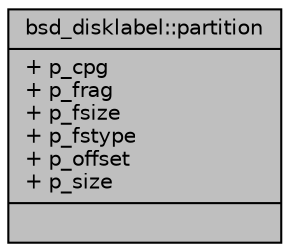 digraph "bsd_disklabel::partition"
{
 // LATEX_PDF_SIZE
  edge [fontname="Helvetica",fontsize="10",labelfontname="Helvetica",labelfontsize="10"];
  node [fontname="Helvetica",fontsize="10",shape=record];
  Node1 [label="{bsd_disklabel::partition\n|+ p_cpg\l+ p_frag\l+ p_fsize\l+ p_fstype\l+ p_offset\l+ p_size\l|}",height=0.2,width=0.4,color="black", fillcolor="grey75", style="filled", fontcolor="black",tooltip=" "];
}
